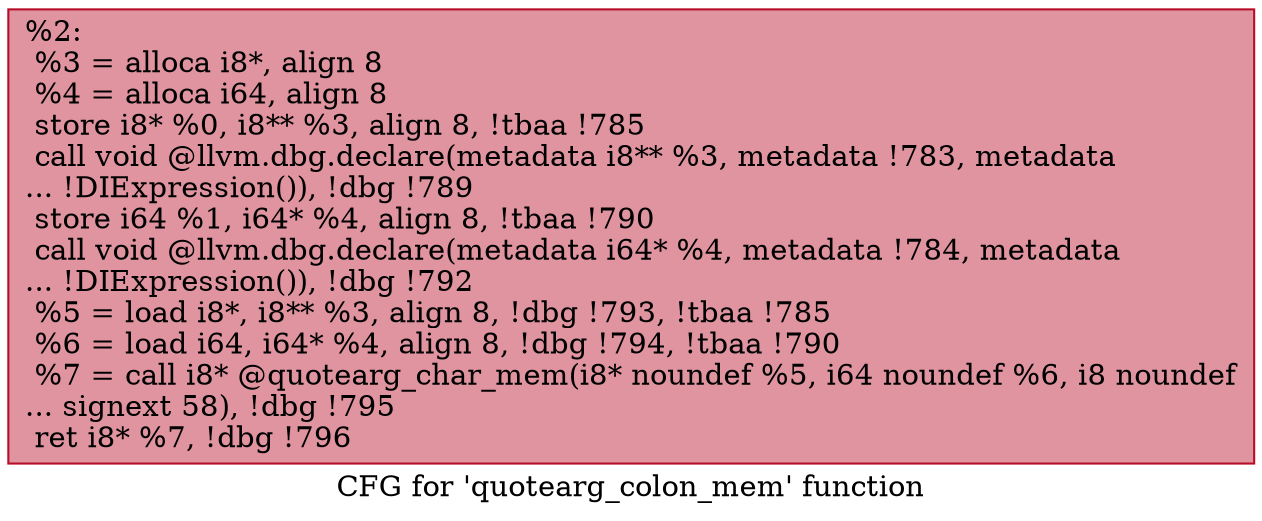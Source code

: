 digraph "CFG for 'quotearg_colon_mem' function" {
	label="CFG for 'quotearg_colon_mem' function";

	Node0x1c158d0 [shape=record,color="#b70d28ff", style=filled, fillcolor="#b70d2870",label="{%2:\l  %3 = alloca i8*, align 8\l  %4 = alloca i64, align 8\l  store i8* %0, i8** %3, align 8, !tbaa !785\l  call void @llvm.dbg.declare(metadata i8** %3, metadata !783, metadata\l... !DIExpression()), !dbg !789\l  store i64 %1, i64* %4, align 8, !tbaa !790\l  call void @llvm.dbg.declare(metadata i64* %4, metadata !784, metadata\l... !DIExpression()), !dbg !792\l  %5 = load i8*, i8** %3, align 8, !dbg !793, !tbaa !785\l  %6 = load i64, i64* %4, align 8, !dbg !794, !tbaa !790\l  %7 = call i8* @quotearg_char_mem(i8* noundef %5, i64 noundef %6, i8 noundef\l... signext 58), !dbg !795\l  ret i8* %7, !dbg !796\l}"];
}
